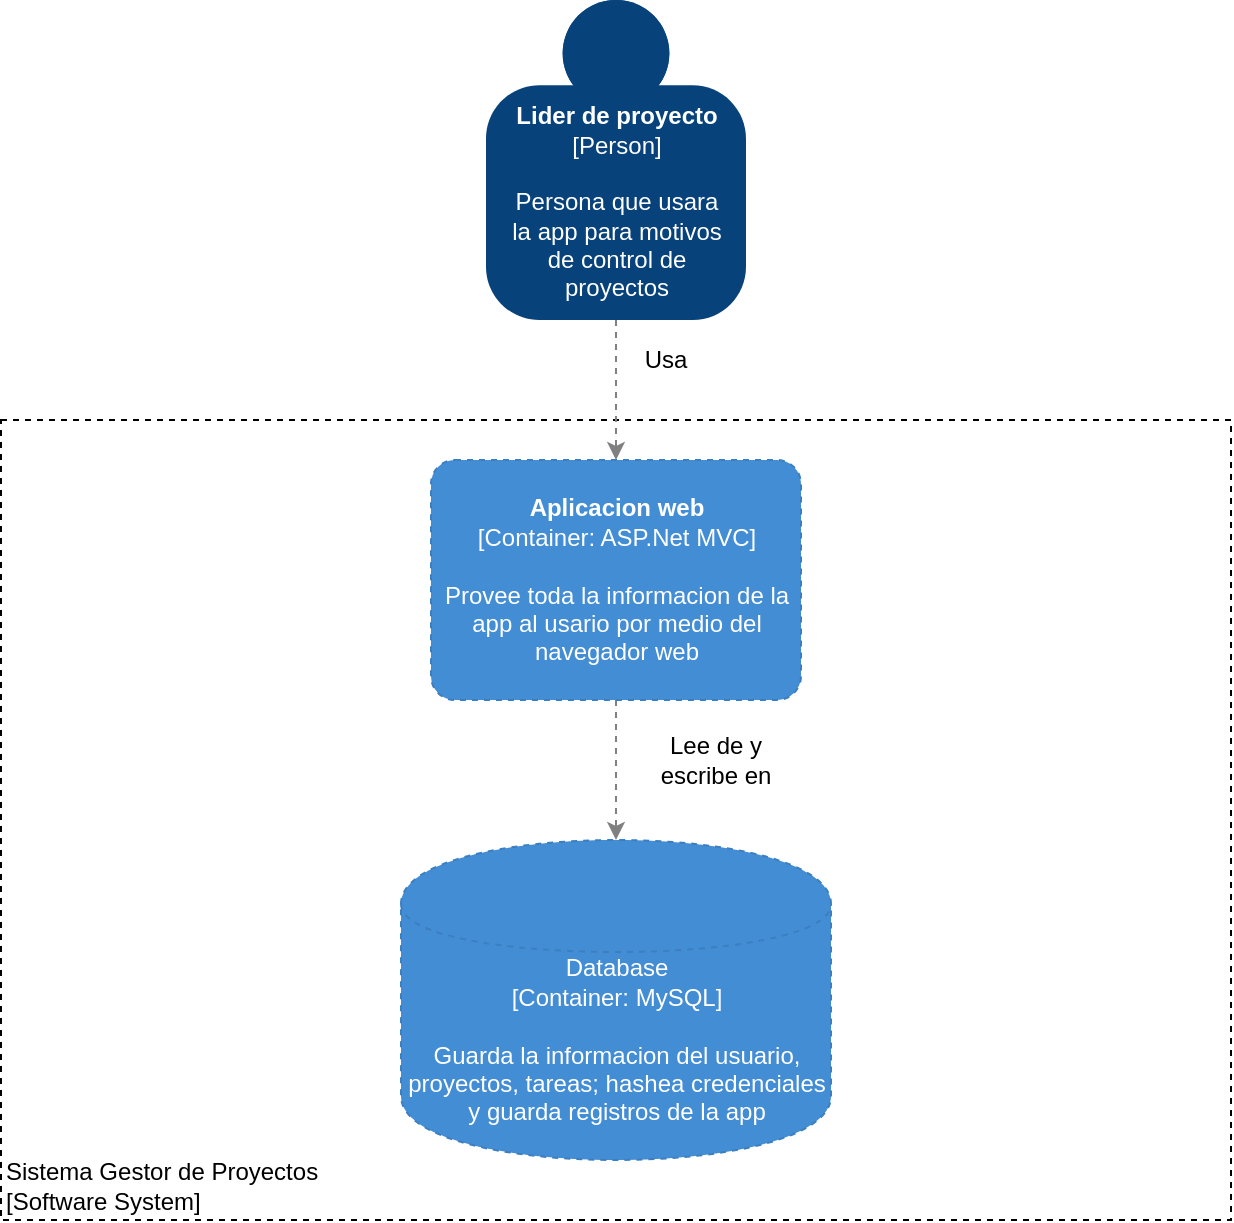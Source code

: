 <mxfile version="14.8.2" type="device"><diagram id="tazPLp82zRFhxafHhds2" name="Page-1"><mxGraphModel dx="2062" dy="1122" grid="1" gridSize="10" guides="1" tooltips="1" connect="1" arrows="1" fold="1" page="1" pageScale="1" pageWidth="827" pageHeight="1169" math="0" shadow="0"><root><mxCell id="0"/><mxCell id="1" parent="0"/><object placeholders="1" c4Name="Sistema Gestor de Proyectos" c4Type="ExecutionEnvironment" c4Application="Software System" label="&lt;div style=&quot;text-align: left&quot;&gt;%c4Name%&lt;/div&gt;&lt;div style=&quot;text-align: left&quot;&gt;[%c4Application%]&lt;/div&gt;" id="R0K9Q8m8FRoT_bXq2lbK-12"><mxCell style="rounded=1;whiteSpace=wrap;html=1;labelBackgroundColor=none;fontColor=#000000;align=left;arcSize=0;strokeColor=#000000;verticalAlign=bottom;metaEdit=1;metaData={&quot;c4Type&quot;:{&quot;editable&quot;:false}};points=[[0.25,0,0],[0.5,0,0],[0.75,0,0],[1,0.25,0],[1,0.5,0],[1,0.75,0],[0.75,1,0],[0.5,1,0],[0.25,1,0],[0,0.75,0],[0,0.5,0],[0,0.25,0]];dashed=1;fillColor=none;" vertex="1" parent="1"><mxGeometry x="127.5" y="250" width="615" height="400" as="geometry"/></mxCell></object><mxCell id="R0K9Q8m8FRoT_bXq2lbK-15" style="edgeStyle=orthogonalEdgeStyle;rounded=0;orthogonalLoop=1;jettySize=auto;html=1;exitX=0.5;exitY=1;exitDx=0;exitDy=0;exitPerimeter=0;dashed=1;strokeColor=#808080;" edge="1" parent="1" source="R0K9Q8m8FRoT_bXq2lbK-3" target="R0K9Q8m8FRoT_bXq2lbK-14"><mxGeometry relative="1" as="geometry"/></mxCell><object c4Name="Lider de proyecto" c4Type="Person" c4Description="Persona que usara &#10;la app para motivos &#10;de control de &#10;proyectos" label="&lt;b&gt;%c4Name%&lt;/b&gt;&lt;div&gt;[%c4Type%]&lt;/div&gt;&lt;br&gt;&lt;div&gt;%c4Description%&lt;/div&gt;" placeholders="1" id="R0K9Q8m8FRoT_bXq2lbK-3"><mxCell style="html=1;dashed=0;whitespace=wrap;fillColor=#08427b;strokeColor=none;fontColor=#ffffff;shape=mxgraph.c4.person;align=center;metaEdit=1;points=[[0.5,0,0],[1,0.5,0],[1,0.75,0],[0.75,1,0],[0.5,1,0],[0.25,1,0],[0,0.75,0],[0,0.5,0]];metaData={&quot;c4Type&quot;:{&quot;editable&quot;:false}};" vertex="1" parent="1"><mxGeometry x="370" y="40" width="130" height="160" as="geometry"/></mxCell></object><mxCell id="R0K9Q8m8FRoT_bXq2lbK-13" value="Usa" style="text;html=1;strokeColor=none;fillColor=none;align=center;verticalAlign=middle;whiteSpace=wrap;rounded=0;dashed=1;" vertex="1" parent="1"><mxGeometry x="440" y="210" width="40" height="20" as="geometry"/></mxCell><mxCell id="R0K9Q8m8FRoT_bXq2lbK-17" style="edgeStyle=orthogonalEdgeStyle;rounded=0;orthogonalLoop=1;jettySize=auto;html=1;exitX=0.5;exitY=1;exitDx=0;exitDy=0;exitPerimeter=0;entryX=0.5;entryY=0;entryDx=0;entryDy=0;entryPerimeter=0;dashed=1;strokeColor=#808080;" edge="1" parent="1" source="R0K9Q8m8FRoT_bXq2lbK-14"><mxGeometry relative="1" as="geometry"><mxPoint x="435" y="460" as="targetPoint"/></mxGeometry></mxCell><object placeholders="1" c4Name="Aplicacion web" c4Type="Container" c4Technology="ASP.Net MVC" c4Description="Provee toda la informacion de la app al usario por medio del navegador web" label="&lt;b&gt;%c4Name%&lt;/b&gt;&lt;div&gt;[%c4Type%: %c4Technology%]&lt;/div&gt;&lt;br&gt;&lt;div&gt;%c4Description%&lt;/div&gt;" id="R0K9Q8m8FRoT_bXq2lbK-14"><mxCell style="rounded=1;whiteSpace=wrap;html=1;labelBackgroundColor=none;fillColor=#438DD5;fontColor=#ffffff;align=center;arcSize=10;strokeColor=#3C7FC0;metaEdit=1;metaData={&quot;c4Type&quot;:{&quot;editable&quot;:false}};points=[[0.25,0,0],[0.5,0,0],[0.75,0,0],[1,0.25,0],[1,0.5,0],[1,0.75,0],[0.75,1,0],[0.5,1,0],[0.25,1,0],[0,0.75,0],[0,0.5,0],[0,0.25,0]];dashed=1;" vertex="1" parent="1"><mxGeometry x="342.5" y="270" width="185" height="120" as="geometry"/></mxCell></object><mxCell id="R0K9Q8m8FRoT_bXq2lbK-18" value="Lee de y escribe en" style="text;html=1;strokeColor=none;fillColor=none;align=center;verticalAlign=middle;whiteSpace=wrap;rounded=0;dashed=1;" vertex="1" parent="1"><mxGeometry x="440" y="410" width="90" height="20" as="geometry"/></mxCell><object placeholders="1" c4Type="Database" c4Technology="MySQL" c4Description="Guarda la informacion del usuario, proyectos, tareas; hashea credenciales y guarda registros de la app" label="%c4Type%&lt;div&gt;[Container:&amp;nbsp;%c4Technology%]&lt;/div&gt;&lt;br&gt;&lt;div&gt;%c4Description%&lt;/div&gt;" id="R0K9Q8m8FRoT_bXq2lbK-19"><mxCell style="shape=cylinder;whiteSpace=wrap;html=1;boundedLbl=1;rounded=0;labelBackgroundColor=none;fillColor=#438DD5;fontSize=12;fontColor=#ffffff;align=center;strokeColor=#3C7FC0;metaEdit=1;points=[[0.5,0,0],[1,0.25,0],[1,0.5,0],[1,0.75,0],[0.5,1,0],[0,0.75,0],[0,0.5,0],[0,0.25,0]];metaData={&quot;c4Type&quot;:{&quot;editable&quot;:false}};dashed=1;" vertex="1" parent="1"><mxGeometry x="327.5" y="460" width="215" height="160" as="geometry"/></mxCell></object></root></mxGraphModel></diagram></mxfile>